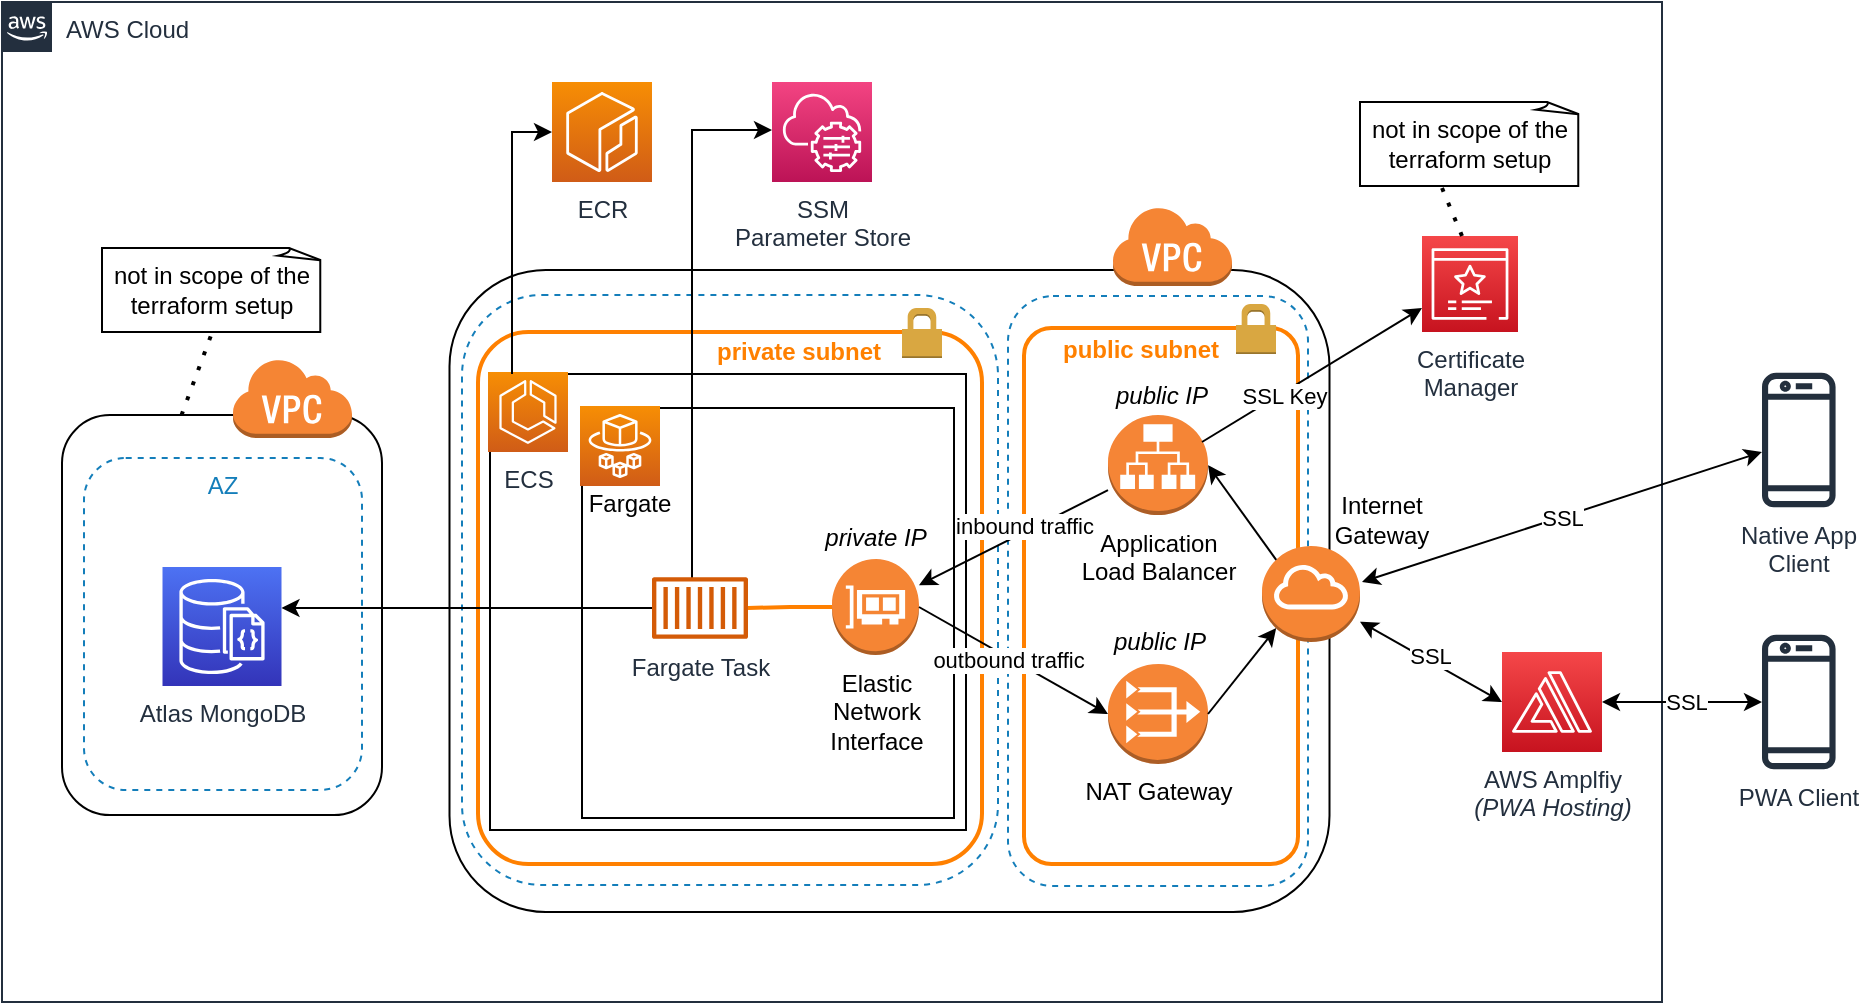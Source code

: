 <mxfile version="20.3.0" type="device"><diagram id="Ht1M8jgEwFfnCIfOTk4-" name="Page-1"><mxGraphModel dx="2062" dy="1217" grid="1" gridSize="10" guides="1" tooltips="1" connect="1" arrows="1" fold="1" page="1" pageScale="1" pageWidth="1169" pageHeight="827" math="0" shadow="0"><root><mxCell id="0"/><mxCell id="1" parent="0"/><mxCell id="UEzPUAAOIrF-is8g5C7q-74" value="AWS Cloud" style="points=[[0,0],[0.25,0],[0.5,0],[0.75,0],[1,0],[1,0.25],[1,0.5],[1,0.75],[1,1],[0.75,1],[0.5,1],[0.25,1],[0,1],[0,0.75],[0,0.5],[0,0.25]];outlineConnect=0;gradientColor=none;html=1;whiteSpace=wrap;fontSize=12;fontStyle=0;shape=mxgraph.aws4.group;grIcon=mxgraph.aws4.group_aws_cloud_alt;strokeColor=#232F3E;fillColor=none;verticalAlign=top;align=left;spacingLeft=30;fontColor=#232F3E;dashed=0;labelBackgroundColor=#ffffff;container=1;pointerEvents=0;collapsible=0;recursiveResize=0;" parent="1" vertex="1"><mxGeometry x="50" y="70" width="830" height="500" as="geometry"/></mxCell><mxCell id="z1b-NgIJ3IQDMf2oRVaL-43" value="" style="fillColor=none;strokeColor=#147EBA;dashed=1;verticalAlign=top;fontStyle=0;fontColor=#147EBA;rounded=1;" parent="UEzPUAAOIrF-is8g5C7q-74" vertex="1"><mxGeometry x="503" y="147" width="150" height="295" as="geometry"/></mxCell><mxCell id="z1b-NgIJ3IQDMf2oRVaL-53" value="" style="rounded=1;whiteSpace=wrap;html=1;fillColor=none;" parent="UEzPUAAOIrF-is8g5C7q-74" vertex="1"><mxGeometry x="223.75" y="134" width="440" height="321" as="geometry"/></mxCell><mxCell id="z1b-NgIJ3IQDMf2oRVaL-70" value="" style="rounded=0;whiteSpace=wrap;html=1;strokeColor=#000000;fillColor=none;" parent="UEzPUAAOIrF-is8g5C7q-74" vertex="1"><mxGeometry x="244" y="186" width="238" height="228" as="geometry"/></mxCell><mxCell id="z1b-NgIJ3IQDMf2oRVaL-56" value="" style="rounded=1;arcSize=10;dashed=0;fillColor=none;gradientColor=none;strokeWidth=2;strokeColor=#FF8000;" parent="UEzPUAAOIrF-is8g5C7q-74" vertex="1"><mxGeometry x="511" y="163" width="137" height="268" as="geometry"/></mxCell><mxCell id="z1b-NgIJ3IQDMf2oRVaL-14" value="" style="rounded=1;whiteSpace=wrap;html=1;fillColor=none;" parent="UEzPUAAOIrF-is8g5C7q-74" vertex="1"><mxGeometry x="30" y="206.56" width="160" height="200" as="geometry"/></mxCell><mxCell id="z1b-NgIJ3IQDMf2oRVaL-42" value="" style="fillColor=none;strokeColor=#147EBA;dashed=1;verticalAlign=top;fontStyle=0;fontColor=#147EBA;rounded=1;" parent="UEzPUAAOIrF-is8g5C7q-74" vertex="1"><mxGeometry x="230" y="146.5" width="268" height="295" as="geometry"/></mxCell><mxCell id="z1b-NgIJ3IQDMf2oRVaL-54" value="" style="rounded=1;arcSize=10;dashed=0;fillColor=none;gradientColor=none;strokeWidth=2;strokeColor=#FF8000;" parent="UEzPUAAOIrF-is8g5C7q-74" vertex="1"><mxGeometry x="238" y="165" width="252" height="266" as="geometry"/></mxCell><mxCell id="z1b-NgIJ3IQDMf2oRVaL-52" value="" style="rounded=0;whiteSpace=wrap;html=1;fillColor=none;" parent="UEzPUAAOIrF-is8g5C7q-74" vertex="1"><mxGeometry x="290" y="203" width="186" height="205" as="geometry"/></mxCell><mxCell id="z1b-NgIJ3IQDMf2oRVaL-41" value="AZ" style="fillColor=none;strokeColor=#147EBA;dashed=1;verticalAlign=top;fontStyle=0;fontColor=#147EBA;rounded=1;" parent="UEzPUAAOIrF-is8g5C7q-74" vertex="1"><mxGeometry x="41" y="228" width="139" height="166" as="geometry"/></mxCell><mxCell id="z1b-NgIJ3IQDMf2oRVaL-1" value="" style="outlineConnect=0;dashed=0;verticalLabelPosition=bottom;verticalAlign=top;align=center;html=1;shape=mxgraph.aws3.virtual_private_cloud;fillColor=#F58534;gradientColor=none;" parent="UEzPUAAOIrF-is8g5C7q-74" vertex="1"><mxGeometry x="555" y="102" width="60" height="40" as="geometry"/></mxCell><mxCell id="z1b-NgIJ3IQDMf2oRVaL-10" value="NAT Gateway" style="outlineConnect=0;dashed=0;verticalLabelPosition=bottom;verticalAlign=top;align=center;html=1;shape=mxgraph.aws3.vpc_nat_gateway;fillColor=#F58536;gradientColor=none;strokeColor=#FF8000;" parent="UEzPUAAOIrF-is8g5C7q-74" vertex="1"><mxGeometry x="553" y="331" width="50" height="50" as="geometry"/></mxCell><mxCell id="z1b-NgIJ3IQDMf2oRVaL-11" value="Application &lt;br&gt;Load Balancer" style="outlineConnect=0;dashed=0;verticalLabelPosition=bottom;verticalAlign=top;align=center;html=1;shape=mxgraph.aws3.application_load_balancer;fillColor=#F58536;gradientColor=none;strokeColor=#FF8000;" parent="UEzPUAAOIrF-is8g5C7q-74" vertex="1"><mxGeometry x="553" y="206.56" width="50" height="50" as="geometry"/></mxCell><mxCell id="z1b-NgIJ3IQDMf2oRVaL-15" value="" style="outlineConnect=0;dashed=0;verticalLabelPosition=bottom;verticalAlign=top;align=center;html=1;shape=mxgraph.aws3.virtual_private_cloud;fillColor=#F58534;gradientColor=none;" parent="UEzPUAAOIrF-is8g5C7q-74" vertex="1"><mxGeometry x="115" y="178" width="60" height="40" as="geometry"/></mxCell><mxCell id="z1b-NgIJ3IQDMf2oRVaL-71" style="edgeStyle=orthogonalEdgeStyle;rounded=0;orthogonalLoop=1;jettySize=auto;html=1;fontColor=default;startArrow=none;startFill=0;endArrow=none;endFill=0;strokeColor=#FF8000;strokeWidth=2;" parent="UEzPUAAOIrF-is8g5C7q-74" source="z1b-NgIJ3IQDMf2oRVaL-19" target="z1b-NgIJ3IQDMf2oRVaL-21" edge="1"><mxGeometry relative="1" as="geometry"/></mxCell><mxCell id="z1b-NgIJ3IQDMf2oRVaL-19" value="Elastic&lt;br&gt;Network&lt;br&gt;Interface" style="outlineConnect=0;dashed=0;verticalLabelPosition=bottom;verticalAlign=top;align=center;html=1;shape=mxgraph.aws3.elastic_network_interface;fillColor=#F58534;gradientColor=none;strokeColor=#FF8000;" parent="UEzPUAAOIrF-is8g5C7q-74" vertex="1"><mxGeometry x="415" y="278.5" width="43.5" height="48" as="geometry"/></mxCell><mxCell id="z1b-NgIJ3IQDMf2oRVaL-20" value="ECR" style="sketch=0;points=[[0,0,0],[0.25,0,0],[0.5,0,0],[0.75,0,0],[1,0,0],[0,1,0],[0.25,1,0],[0.5,1,0],[0.75,1,0],[1,1,0],[0,0.25,0],[0,0.5,0],[0,0.75,0],[1,0.25,0],[1,0.5,0],[1,0.75,0]];outlineConnect=0;fontColor=#232F3E;gradientColor=#F78E04;gradientDirection=north;fillColor=#D05C17;strokeColor=#ffffff;dashed=0;verticalLabelPosition=bottom;verticalAlign=top;align=center;html=1;fontSize=12;fontStyle=0;aspect=fixed;shape=mxgraph.aws4.resourceIcon;resIcon=mxgraph.aws4.ecr;" parent="UEzPUAAOIrF-is8g5C7q-74" vertex="1"><mxGeometry x="275" y="40" width="50" height="50" as="geometry"/></mxCell><mxCell id="z1b-NgIJ3IQDMf2oRVaL-23" value="Atlas MongoDB" style="sketch=0;points=[[0,0,0],[0.25,0,0],[0.5,0,0],[0.75,0,0],[1,0,0],[0,1,0],[0.25,1,0],[0.5,1,0],[0.75,1,0],[1,1,0],[0,0.25,0],[0,0.5,0],[0,0.75,0],[1,0.25,0],[1,0.5,0],[1,0.75,0]];outlineConnect=0;fontColor=#232F3E;gradientColor=#4D72F3;gradientDirection=north;fillColor=#3334B9;strokeColor=#ffffff;dashed=0;verticalLabelPosition=bottom;verticalAlign=top;align=center;html=1;fontSize=12;fontStyle=0;aspect=fixed;shape=mxgraph.aws4.resourceIcon;resIcon=mxgraph.aws4.documentdb_with_mongodb_compatibility;" parent="UEzPUAAOIrF-is8g5C7q-74" vertex="1"><mxGeometry x="80.25" y="282.5" width="59.5" height="59.5" as="geometry"/></mxCell><mxCell id="z1b-NgIJ3IQDMf2oRVaL-63" style="edgeStyle=orthogonalEdgeStyle;rounded=0;orthogonalLoop=1;jettySize=auto;html=1;fontColor=default;startArrow=classic;startFill=1;endArrow=none;endFill=0;" parent="UEzPUAAOIrF-is8g5C7q-74" edge="1"><mxGeometry relative="1" as="geometry"><mxPoint x="385" y="64" as="sourcePoint"/><mxPoint x="345" y="289" as="targetPoint"/><Array as="points"><mxPoint x="345" y="64"/></Array></mxGeometry></mxCell><mxCell id="z1b-NgIJ3IQDMf2oRVaL-27" value="SSM&lt;br&gt;Parameter Store" style="sketch=0;points=[[0,0,0],[0.25,0,0],[0.5,0,0],[0.75,0,0],[1,0,0],[0,1,0],[0.25,1,0],[0.5,1,0],[0.75,1,0],[1,1,0],[0,0.25,0],[0,0.5,0],[0,0.75,0],[1,0.25,0],[1,0.5,0],[1,0.75,0]];points=[[0,0,0],[0.25,0,0],[0.5,0,0],[0.75,0,0],[1,0,0],[0,1,0],[0.25,1,0],[0.5,1,0],[0.75,1,0],[1,1,0],[0,0.25,0],[0,0.5,0],[0,0.75,0],[1,0.25,0],[1,0.5,0],[1,0.75,0]];outlineConnect=0;fontColor=#232F3E;gradientColor=#F34482;gradientDirection=north;fillColor=#BC1356;strokeColor=#ffffff;dashed=0;verticalLabelPosition=bottom;verticalAlign=top;align=center;html=1;fontSize=12;fontStyle=0;aspect=fixed;shape=mxgraph.aws4.resourceIcon;resIcon=mxgraph.aws4.systems_manager;" parent="UEzPUAAOIrF-is8g5C7q-74" vertex="1"><mxGeometry x="385" y="40" width="50" height="50" as="geometry"/></mxCell><mxCell id="z1b-NgIJ3IQDMf2oRVaL-30" value="AWS Amplfiy&lt;br&gt;&lt;i&gt;(PWA Hosting)&lt;/i&gt;" style="sketch=0;points=[[0,0,0],[0.25,0,0],[0.5,0,0],[0.75,0,0],[1,0,0],[0,1,0],[0.25,1,0],[0.5,1,0],[0.75,1,0],[1,1,0],[0,0.25,0],[0,0.5,0],[0,0.75,0],[1,0.25,0],[1,0.5,0],[1,0.75,0]];outlineConnect=0;fontColor=#232F3E;gradientColor=#F54749;gradientDirection=north;fillColor=#C7131F;strokeColor=#ffffff;dashed=0;verticalLabelPosition=bottom;verticalAlign=top;align=center;html=1;fontSize=12;fontStyle=0;shape=mxgraph.aws4.resourceIcon;resIcon=mxgraph.aws4.amplify;" parent="UEzPUAAOIrF-is8g5C7q-74" vertex="1"><mxGeometry x="750" y="325" width="50" height="50" as="geometry"/></mxCell><mxCell id="z1b-NgIJ3IQDMf2oRVaL-12" value="" style="sketch=0;points=[[0,0,0],[0.25,0,0],[0.5,0,0],[0.75,0,0],[1,0,0],[0,1,0],[0.25,1,0],[0.5,1,0],[0.75,1,0],[1,1,0],[0,0.25,0],[0,0.5,0],[0,0.75,0],[1,0.25,0],[1,0.5,0],[1,0.75,0]];outlineConnect=0;fontColor=#232F3E;gradientColor=#F78E04;gradientDirection=north;fillColor=#D05C17;strokeColor=#ffffff;dashed=0;verticalLabelPosition=bottom;verticalAlign=top;align=right;html=1;fontSize=12;fontStyle=0;shape=mxgraph.aws4.resourceIcon;resIcon=mxgraph.aws4.fargate;" parent="UEzPUAAOIrF-is8g5C7q-74" vertex="1"><mxGeometry x="289" y="202" width="40" height="40" as="geometry"/></mxCell><mxCell id="z1b-NgIJ3IQDMf2oRVaL-55" value="" style="dashed=0;html=1;shape=mxgraph.aws3.permissions;fillColor=#D9A741;gradientColor=none;dashed=0;rounded=1;strokeColor=#FF8000;" parent="UEzPUAAOIrF-is8g5C7q-74" vertex="1"><mxGeometry x="450" y="153" width="20" height="25" as="geometry"/></mxCell><mxCell id="z1b-NgIJ3IQDMf2oRVaL-57" value="" style="dashed=0;html=1;shape=mxgraph.aws3.permissions;fillColor=#D9A741;gradientColor=none;dashed=0;rounded=1;strokeColor=#FF8000;" parent="UEzPUAAOIrF-is8g5C7q-74" vertex="1"><mxGeometry x="617" y="151" width="20" height="25" as="geometry"/></mxCell><mxCell id="z1b-NgIJ3IQDMf2oRVaL-58" value="private subnet" style="text;html=1;strokeColor=none;fillColor=none;align=center;verticalAlign=middle;whiteSpace=wrap;rounded=0;fontColor=#FF8000;fontStyle=1" parent="UEzPUAAOIrF-is8g5C7q-74" vertex="1"><mxGeometry x="353" y="160" width="91" height="30" as="geometry"/></mxCell><mxCell id="z1b-NgIJ3IQDMf2oRVaL-61" value="Fargate" style="text;html=1;strokeColor=none;fillColor=none;align=center;verticalAlign=middle;whiteSpace=wrap;rounded=0;labelBorderColor=none;fontColor=default;" parent="UEzPUAAOIrF-is8g5C7q-74" vertex="1"><mxGeometry x="284" y="235.75" width="60" height="30" as="geometry"/></mxCell><mxCell id="z1b-NgIJ3IQDMf2oRVaL-13" value="ECS" style="sketch=0;points=[[0,0,0],[0.25,0,0],[0.5,0,0],[0.75,0,0],[1,0,0],[0,1,0],[0.25,1,0],[0.5,1,0],[0.75,1,0],[1,1,0],[0,0.25,0],[0,0.5,0],[0,0.75,0],[1,0.25,0],[1,0.5,0],[1,0.75,0]];outlineConnect=0;fontColor=#232F3E;gradientColor=#F78E04;gradientDirection=north;fillColor=#D05C17;strokeColor=#ffffff;dashed=0;verticalLabelPosition=bottom;verticalAlign=top;align=center;html=1;fontSize=12;fontStyle=0;aspect=fixed;shape=mxgraph.aws4.resourceIcon;resIcon=mxgraph.aws4.ecs;" parent="UEzPUAAOIrF-is8g5C7q-74" vertex="1"><mxGeometry x="243" y="185" width="40" height="40" as="geometry"/></mxCell><mxCell id="z1b-NgIJ3IQDMf2oRVaL-5" value="" style="outlineConnect=0;dashed=0;verticalLabelPosition=bottom;verticalAlign=top;align=center;html=1;shape=mxgraph.aws3.internet_gateway;fillColor=#F58534;gradientColor=none;strokeColor=#FF8000;" parent="UEzPUAAOIrF-is8g5C7q-74" vertex="1"><mxGeometry x="630" y="272" width="49" height="48" as="geometry"/></mxCell><mxCell id="z1b-NgIJ3IQDMf2oRVaL-65" style="edgeStyle=orthogonalEdgeStyle;rounded=0;orthogonalLoop=1;jettySize=auto;html=1;fontColor=default;startArrow=classic;startFill=1;endArrow=none;endFill=0;exitX=0;exitY=0.5;exitDx=0;exitDy=0;exitPerimeter=0;" parent="UEzPUAAOIrF-is8g5C7q-74" source="z1b-NgIJ3IQDMf2oRVaL-20" edge="1"><mxGeometry relative="1" as="geometry"><mxPoint x="255.0" y="186" as="targetPoint"/><Array as="points"><mxPoint x="255" y="65"/></Array></mxGeometry></mxCell><mxCell id="z1b-NgIJ3IQDMf2oRVaL-21" value="Fargate Task" style="sketch=0;outlineConnect=0;fontColor=#232F3E;gradientColor=none;fillColor=#D45B07;strokeColor=none;dashed=0;verticalLabelPosition=bottom;verticalAlign=top;align=center;html=1;fontSize=12;fontStyle=0;aspect=fixed;pointerEvents=1;shape=mxgraph.aws4.container_1;" parent="UEzPUAAOIrF-is8g5C7q-74" vertex="1"><mxGeometry x="325" y="287.5" width="48" height="31" as="geometry"/></mxCell><mxCell id="z1b-NgIJ3IQDMf2oRVaL-72" value="public subnet" style="text;html=1;strokeColor=none;fillColor=none;align=center;verticalAlign=middle;whiteSpace=wrap;rounded=0;fontColor=#FF8000;fontStyle=1" parent="UEzPUAAOIrF-is8g5C7q-74" vertex="1"><mxGeometry x="524" y="159" width="91" height="30" as="geometry"/></mxCell><mxCell id="z1b-NgIJ3IQDMf2oRVaL-78" value="" style="endArrow=none;html=1;rounded=0;strokeColor=#000000;strokeWidth=1;fontColor=default;exitX=1;exitY=0.5;exitDx=0;exitDy=0;exitPerimeter=0;startArrow=classic;startFill=1;endFill=0;entryX=0.145;entryY=0.145;entryDx=0;entryDy=0;entryPerimeter=0;" parent="UEzPUAAOIrF-is8g5C7q-74" source="z1b-NgIJ3IQDMf2oRVaL-11" target="z1b-NgIJ3IQDMf2oRVaL-5" edge="1"><mxGeometry width="50" height="50" relative="1" as="geometry"><mxPoint x="583" y="354" as="sourcePoint"/><mxPoint x="633" y="304" as="targetPoint"/></mxGeometry></mxCell><mxCell id="z1b-NgIJ3IQDMf2oRVaL-79" value="" style="endArrow=none;html=1;rounded=0;strokeColor=#000000;strokeWidth=1;fontColor=default;entryX=1;entryY=0.5;entryDx=0;entryDy=0;entryPerimeter=0;startArrow=classic;startFill=1;endFill=0;exitX=0.145;exitY=0.855;exitDx=0;exitDy=0;exitPerimeter=0;" parent="UEzPUAAOIrF-is8g5C7q-74" source="z1b-NgIJ3IQDMf2oRVaL-5" target="z1b-NgIJ3IQDMf2oRVaL-10" edge="1"><mxGeometry width="50" height="50" relative="1" as="geometry"><mxPoint x="630" y="330" as="sourcePoint"/><mxPoint x="595" y="220" as="targetPoint"/></mxGeometry></mxCell><mxCell id="z1b-NgIJ3IQDMf2oRVaL-80" value="" style="endArrow=none;html=1;rounded=0;strokeColor=#000000;strokeWidth=1;fontColor=default;startArrow=classic;startFill=1;endFill=0;" parent="UEzPUAAOIrF-is8g5C7q-74" source="z1b-NgIJ3IQDMf2oRVaL-19" target="z1b-NgIJ3IQDMf2oRVaL-11" edge="1"><mxGeometry width="50" height="50" relative="1" as="geometry"><mxPoint x="460" y="290" as="sourcePoint"/><mxPoint x="505" y="260" as="targetPoint"/></mxGeometry></mxCell><mxCell id="z1b-NgIJ3IQDMf2oRVaL-88" value="inbound traffic" style="edgeLabel;html=1;align=center;verticalAlign=middle;resizable=0;points=[];fontColor=default;" parent="z1b-NgIJ3IQDMf2oRVaL-80" vertex="1" connectable="0"><mxGeometry x="0.555" y="-1" relative="1" as="geometry"><mxPoint x="-21" y="6" as="offset"/></mxGeometry></mxCell><mxCell id="z1b-NgIJ3IQDMf2oRVaL-81" value="" style="endArrow=classic;html=1;rounded=0;strokeColor=#000000;strokeWidth=1;fontColor=default;entryX=0;entryY=0.5;entryDx=0;entryDy=0;entryPerimeter=0;endFill=1;startArrow=none;startFill=0;exitX=1;exitY=0.5;exitDx=0;exitDy=0;exitPerimeter=0;" parent="UEzPUAAOIrF-is8g5C7q-74" source="z1b-NgIJ3IQDMf2oRVaL-19" target="z1b-NgIJ3IQDMf2oRVaL-10" edge="1"><mxGeometry width="50" height="50" relative="1" as="geometry"><mxPoint x="455" y="291.11" as="sourcePoint"/><mxPoint x="505" y="241.11" as="targetPoint"/></mxGeometry></mxCell><mxCell id="z1b-NgIJ3IQDMf2oRVaL-87" value="outbound traffic" style="edgeLabel;html=1;align=center;verticalAlign=middle;resizable=0;points=[];fontColor=default;" parent="z1b-NgIJ3IQDMf2oRVaL-81" vertex="1" connectable="0"><mxGeometry x="0.59" y="2" relative="1" as="geometry"><mxPoint x="-32" y="-15" as="offset"/></mxGeometry></mxCell><mxCell id="z1b-NgIJ3IQDMf2oRVaL-82" value="" style="endArrow=classic;startArrow=classic;html=1;rounded=0;strokeColor=#000000;strokeWidth=1;fontColor=default;entryX=0;entryY=0.5;entryDx=0;entryDy=0;entryPerimeter=0;" parent="UEzPUAAOIrF-is8g5C7q-74" source="z1b-NgIJ3IQDMf2oRVaL-5" target="z1b-NgIJ3IQDMf2oRVaL-30" edge="1"><mxGeometry width="50" height="50" relative="1" as="geometry"><mxPoint x="680" y="300" as="sourcePoint"/><mxPoint x="735" y="250" as="targetPoint"/></mxGeometry></mxCell><mxCell id="z1b-NgIJ3IQDMf2oRVaL-89" value="SSL" style="edgeLabel;html=1;align=center;verticalAlign=middle;resizable=0;points=[];fontColor=default;" parent="z1b-NgIJ3IQDMf2oRVaL-82" vertex="1" connectable="0"><mxGeometry x="-0.394" y="2" relative="1" as="geometry"><mxPoint x="12" y="7" as="offset"/></mxGeometry></mxCell><mxCell id="z1b-NgIJ3IQDMf2oRVaL-69" style="edgeStyle=orthogonalEdgeStyle;rounded=0;orthogonalLoop=1;jettySize=auto;html=1;fontColor=default;startArrow=none;startFill=0;endArrow=classic;endFill=1;" parent="UEzPUAAOIrF-is8g5C7q-74" source="z1b-NgIJ3IQDMf2oRVaL-21" target="z1b-NgIJ3IQDMf2oRVaL-23" edge="1"><mxGeometry relative="1" as="geometry"><Array as="points"><mxPoint x="185" y="303"/><mxPoint x="185" y="303"/></Array></mxGeometry></mxCell><mxCell id="z1b-NgIJ3IQDMf2oRVaL-84" value="&lt;i&gt;private IP&lt;/i&gt;" style="text;html=1;strokeColor=none;fillColor=none;align=center;verticalAlign=middle;whiteSpace=wrap;rounded=0;labelBorderColor=none;fontColor=default;" parent="UEzPUAAOIrF-is8g5C7q-74" vertex="1"><mxGeometry x="406.75" y="252.5" width="60" height="30" as="geometry"/></mxCell><mxCell id="z1b-NgIJ3IQDMf2oRVaL-85" value="&lt;i&gt;public IP&lt;/i&gt;" style="text;html=1;strokeColor=none;fillColor=none;align=center;verticalAlign=middle;whiteSpace=wrap;rounded=0;labelBorderColor=none;fontColor=default;" parent="UEzPUAAOIrF-is8g5C7q-74" vertex="1"><mxGeometry x="549" y="305" width="60" height="30" as="geometry"/></mxCell><mxCell id="z1b-NgIJ3IQDMf2oRVaL-86" value="&lt;i&gt;public IP&lt;/i&gt;" style="text;html=1;strokeColor=none;fillColor=none;align=center;verticalAlign=middle;whiteSpace=wrap;rounded=0;labelBorderColor=none;fontColor=default;" parent="UEzPUAAOIrF-is8g5C7q-74" vertex="1"><mxGeometry x="550" y="182" width="60" height="30" as="geometry"/></mxCell><mxCell id="z1b-NgIJ3IQDMf2oRVaL-92" value="Internet&lt;br&gt;Gateway" style="text;html=1;strokeColor=none;fillColor=none;align=center;verticalAlign=middle;whiteSpace=wrap;rounded=0;labelBorderColor=none;fontColor=default;" parent="UEzPUAAOIrF-is8g5C7q-74" vertex="1"><mxGeometry x="670" y="251.5" width="40" height="15" as="geometry"/></mxCell><mxCell id="z1b-NgIJ3IQDMf2oRVaL-94" value="" style="endArrow=classic;startArrow=classic;html=1;rounded=0;strokeColor=#000000;strokeWidth=1;fontColor=default;" parent="UEzPUAAOIrF-is8g5C7q-74" target="z1b-NgIJ3IQDMf2oRVaL-93" edge="1"><mxGeometry width="50" height="50" relative="1" as="geometry"><mxPoint x="680" y="290" as="sourcePoint"/><mxPoint x="728" y="242" as="targetPoint"/></mxGeometry></mxCell><mxCell id="z1b-NgIJ3IQDMf2oRVaL-95" value="SSL" style="edgeLabel;html=1;align=center;verticalAlign=middle;resizable=0;points=[];fontColor=default;labelBackgroundColor=default;" parent="z1b-NgIJ3IQDMf2oRVaL-94" vertex="1" connectable="0"><mxGeometry x="0.175" y="-1" relative="1" as="geometry"><mxPoint x="-18" y="5" as="offset"/></mxGeometry></mxCell><mxCell id="z1b-NgIJ3IQDMf2oRVaL-96" value="Certificate&lt;br&gt;Manager" style="sketch=0;points=[[0,0,0],[0.25,0,0],[0.5,0,0],[0.75,0,0],[1,0,0],[0,1,0],[0.25,1,0],[0.5,1,0],[0.75,1,0],[1,1,0],[0,0.25,0],[0,0.5,0],[0,0.75,0],[1,0.25,0],[1,0.5,0],[1,0.75,0]];outlineConnect=0;fontColor=#232F3E;gradientColor=#F54749;gradientDirection=north;fillColor=#C7131F;strokeColor=#ffffff;dashed=0;verticalLabelPosition=bottom;verticalAlign=top;align=center;html=1;fontSize=12;fontStyle=0;aspect=fixed;shape=mxgraph.aws4.resourceIcon;resIcon=mxgraph.aws4.certificate_manager_3;rounded=0;labelBackgroundColor=default;labelBorderColor=none;" parent="UEzPUAAOIrF-is8g5C7q-74" vertex="1"><mxGeometry x="710" y="117" width="48" height="48" as="geometry"/></mxCell><mxCell id="z1b-NgIJ3IQDMf2oRVaL-97" value="" style="endArrow=classic;html=1;rounded=0;strokeColor=#000000;strokeWidth=1;fontColor=default;entryX=0;entryY=0.75;entryDx=0;entryDy=0;entryPerimeter=0;" parent="UEzPUAAOIrF-is8g5C7q-74" target="z1b-NgIJ3IQDMf2oRVaL-96" edge="1"><mxGeometry width="50" height="50" relative="1" as="geometry"><mxPoint x="600" y="220" as="sourcePoint"/><mxPoint x="649" y="180" as="targetPoint"/></mxGeometry></mxCell><mxCell id="z1b-NgIJ3IQDMf2oRVaL-101" value="SSL Key" style="edgeLabel;html=1;align=center;verticalAlign=middle;resizable=0;points=[];fontColor=default;" parent="z1b-NgIJ3IQDMf2oRVaL-97" vertex="1" connectable="0"><mxGeometry x="-0.274" y="-1" relative="1" as="geometry"><mxPoint as="offset"/></mxGeometry></mxCell><mxCell id="GB6NJYWe5TTyEPqxcjob-4" value="not in scope of the terraform setup" style="whiteSpace=wrap;html=1;shape=mxgraph.basic.document" vertex="1" parent="UEzPUAAOIrF-is8g5C7q-74"><mxGeometry x="50" y="123" width="110.25" height="42" as="geometry"/></mxCell><mxCell id="GB6NJYWe5TTyEPqxcjob-5" value="not in scope of the terraform setup" style="whiteSpace=wrap;html=1;shape=mxgraph.basic.document" vertex="1" parent="UEzPUAAOIrF-is8g5C7q-74"><mxGeometry x="679" y="50" width="110.25" height="42" as="geometry"/></mxCell><mxCell id="GB6NJYWe5TTyEPqxcjob-6" value="" style="endArrow=none;dashed=1;html=1;dashPattern=1 3;strokeWidth=2;rounded=0;entryX=0.5;entryY=1;entryDx=0;entryDy=0;entryPerimeter=0;" edge="1" parent="UEzPUAAOIrF-is8g5C7q-74" target="GB6NJYWe5TTyEPqxcjob-4"><mxGeometry width="50" height="50" relative="1" as="geometry"><mxPoint x="89.75" y="206.56" as="sourcePoint"/><mxPoint x="139.75" y="156.56" as="targetPoint"/></mxGeometry></mxCell><mxCell id="GB6NJYWe5TTyEPqxcjob-8" value="" style="endArrow=none;dashed=1;html=1;dashPattern=1 3;strokeWidth=2;rounded=0;entryX=0.372;entryY=1.024;entryDx=0;entryDy=0;entryPerimeter=0;" edge="1" parent="UEzPUAAOIrF-is8g5C7q-74" target="GB6NJYWe5TTyEPqxcjob-5"><mxGeometry width="50" height="50" relative="1" as="geometry"><mxPoint x="730" y="117" as="sourcePoint"/><mxPoint x="780" y="67" as="targetPoint"/></mxGeometry></mxCell><mxCell id="z1b-NgIJ3IQDMf2oRVaL-93" value="Native App&lt;br&gt;Client" style="sketch=0;outlineConnect=0;fontColor=#232F3E;gradientColor=none;fillColor=#232F3D;strokeColor=none;dashed=0;verticalLabelPosition=bottom;verticalAlign=top;align=center;html=1;fontSize=12;fontStyle=0;aspect=fixed;pointerEvents=1;shape=mxgraph.aws4.mobile_client;" parent="1" vertex="1"><mxGeometry x="930" y="255" width="36.79" height="68" as="geometry"/></mxCell><mxCell id="z1b-NgIJ3IQDMf2oRVaL-31" value="PWA Client" style="sketch=0;outlineConnect=0;fontColor=#232F3E;gradientColor=none;fillColor=#232F3D;strokeColor=none;dashed=0;verticalLabelPosition=bottom;verticalAlign=top;align=center;html=1;fontSize=12;fontStyle=0;aspect=fixed;pointerEvents=1;shape=mxgraph.aws4.mobile_client;" parent="1" vertex="1"><mxGeometry x="930" y="386" width="36.79" height="68" as="geometry"/></mxCell><mxCell id="z1b-NgIJ3IQDMf2oRVaL-83" value="" style="endArrow=classic;startArrow=classic;html=1;rounded=0;strokeColor=#000000;strokeWidth=1;fontColor=default;exitX=1;exitY=0.5;exitDx=0;exitDy=0;exitPerimeter=0;" parent="1" source="z1b-NgIJ3IQDMf2oRVaL-30" target="z1b-NgIJ3IQDMf2oRVaL-31" edge="1"><mxGeometry width="50" height="50" relative="1" as="geometry"><mxPoint x="859.25" y="360" as="sourcePoint"/><mxPoint x="909.25" y="310" as="targetPoint"/></mxGeometry></mxCell><mxCell id="z1b-NgIJ3IQDMf2oRVaL-91" value="SSL" style="edgeLabel;html=1;align=center;verticalAlign=middle;resizable=0;points=[];fontColor=default;" parent="z1b-NgIJ3IQDMf2oRVaL-83" vertex="1" connectable="0"><mxGeometry x="0.275" y="-1" relative="1" as="geometry"><mxPoint x="-9" y="-1" as="offset"/></mxGeometry></mxCell></root></mxGraphModel></diagram></mxfile>